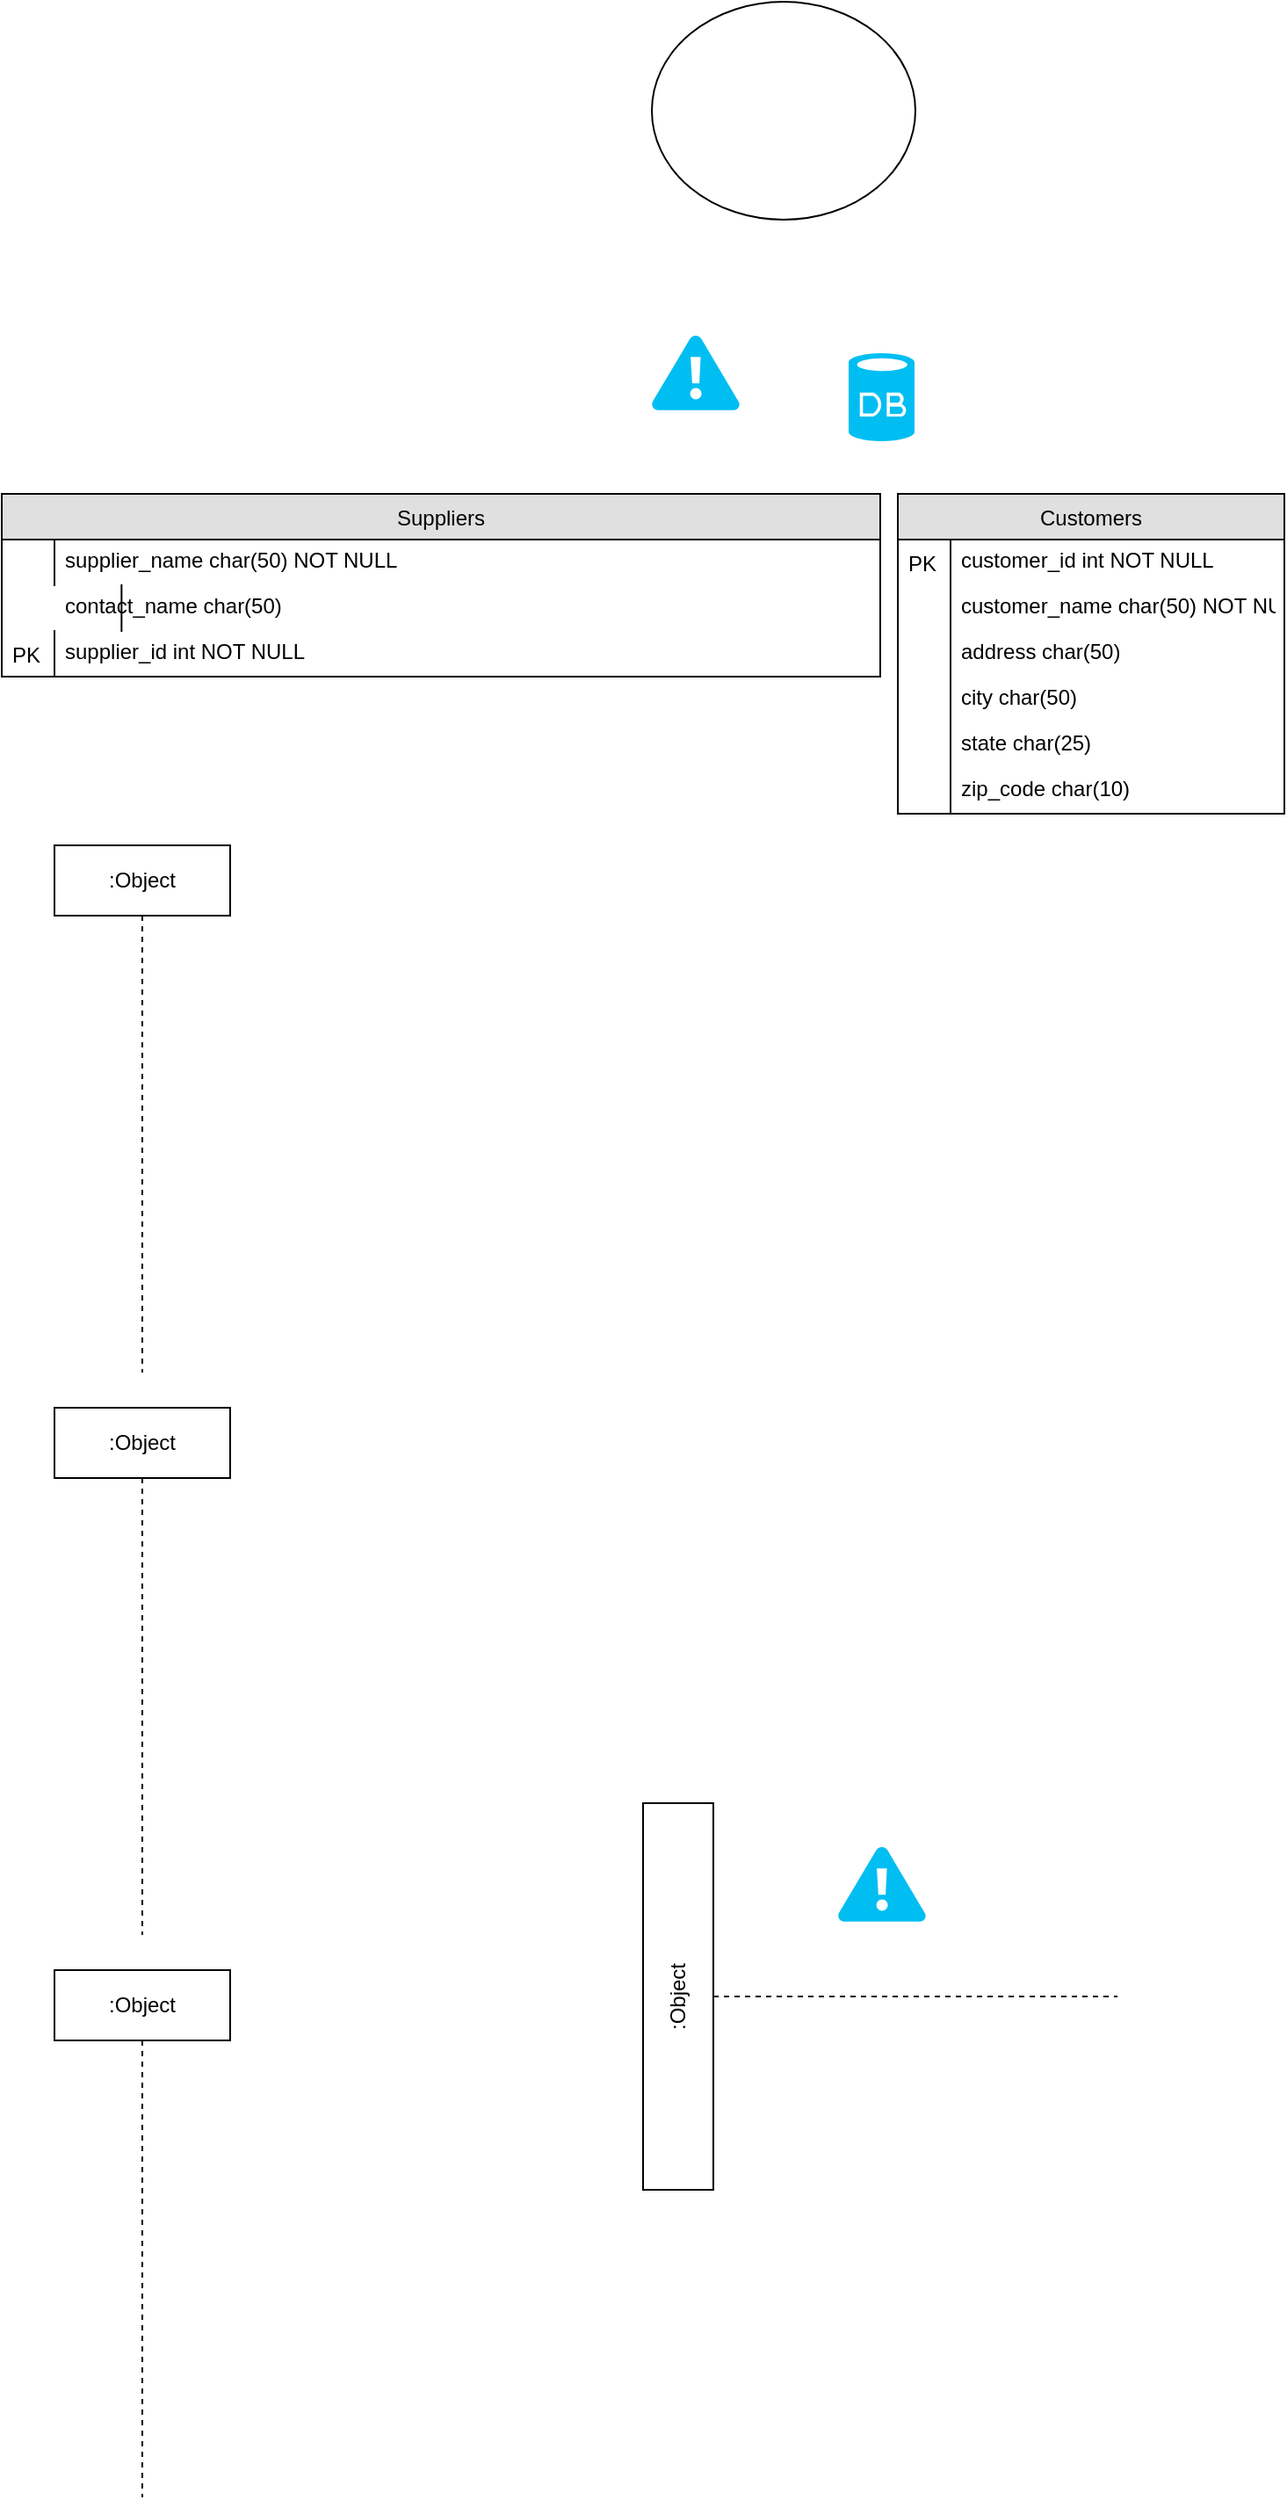 <mxfile version="12.2.4" pages="1"><diagram id="raQwEaxsFlRMUia9T6Fo" name="Page-1"><mxGraphModel dx="1741" dy="671" grid="1" gridSize="10" guides="1" tooltips="1" connect="1" arrows="1" fold="1" page="1" pageScale="1" pageWidth="827" pageHeight="1169" math="0" shadow="0"><root><mxCell id="0"/><mxCell id="1" parent="0"/><mxCell id="2" value="" style="ellipse;whiteSpace=wrap;html=1;" parent="1" vertex="1"><mxGeometry x="350" y="490" width="150" height="124" as="geometry"/></mxCell><mxCell id="3" value="Suppliers" style="swimlane;fontStyle=0;childLayout=stackLayout;horizontal=1;startSize=26;fillColor=#e0e0e0;horizontalStack=0;resizeParent=1;resizeLast=0;collapsible=1;marginBottom=0;swimlaneFillColor=#ffffff;align=center;" parent="1" vertex="1"><mxGeometry x="-20" y="770" width="500" height="104" as="geometry"/></mxCell><mxCell id="6" value="supplier_name char(50) NOT NULL" style="shape=partialRectangle;top=0;left=0;right=0;bottom=0;align=left;verticalAlign=top;spacingTop=-2;fillColor=none;spacingLeft=34;spacingRight=4;overflow=hidden;rotatable=0;points=[[0,0.5],[1,0.5]];portConstraint=eastwest;dropTarget=0;" parent="3" vertex="1"><mxGeometry y="26" width="500" height="26" as="geometry"/></mxCell><mxCell id="7" value="" style="shape=partialRectangle;top=0;left=0;bottom=0;fillColor=none;align=left;verticalAlign=middle;spacingLeft=4;spacingRight=4;overflow=hidden;rotatable=0;points=[];portConstraint=eastwest;part=1;" parent="6" vertex="1" connectable="0"><mxGeometry width="30" height="26" as="geometry"/></mxCell><mxCell id="8" value="contact_name char(50)" style="shape=partialRectangle;top=0;left=0;right=0;bottom=0;align=left;verticalAlign=top;spacingTop=-2;fillColor=none;spacingLeft=34;spacingRight=4;overflow=hidden;rotatable=0;points=[[0,0.5],[1,0.5]];portConstraint=eastwest;dropTarget=0;" parent="3" vertex="1"><mxGeometry y="52" width="500" height="26" as="geometry"/></mxCell><mxCell id="9" value="" style="shape=partialRectangle;top=0;left=0;bottom=0;fillColor=none;align=left;verticalAlign=middle;spacingLeft=4;spacingRight=4;overflow=hidden;rotatable=0;points=[];portConstraint=eastwest;part=1;" parent="8" vertex="1" connectable="0"><mxGeometry width="68.182" height="26" as="geometry"/></mxCell><mxCell id="4" value="supplier_id int NOT NULL " style="shape=partialRectangle;top=0;left=0;right=0;bottom=0;align=left;verticalAlign=top;spacingTop=-2;fillColor=none;spacingLeft=34;spacingRight=4;overflow=hidden;rotatable=0;points=[[0,0.5],[1,0.5]];portConstraint=eastwest;dropTarget=0;" parent="3" vertex="1"><mxGeometry y="78" width="500" height="26" as="geometry"/></mxCell><mxCell id="5" value="PK" style="shape=partialRectangle;top=0;left=0;bottom=0;fillColor=none;align=left;verticalAlign=middle;spacingLeft=4;spacingRight=4;overflow=hidden;rotatable=0;points=[];portConstraint=eastwest;part=1;" parent="4" vertex="1" connectable="0"><mxGeometry width="30" height="26" as="geometry"/></mxCell><mxCell id="10" value="Customers" style="swimlane;fontStyle=0;childLayout=stackLayout;horizontal=1;startSize=26;fillColor=#e0e0e0;horizontalStack=0;resizeParent=1;resizeLast=0;collapsible=1;marginBottom=0;swimlaneFillColor=#ffffff;align=center;" parent="1" vertex="1"><mxGeometry x="490" y="770" width="220" height="182" as="geometry"/></mxCell><mxCell id="11" value="customer_id int NOT NULL " style="shape=partialRectangle;top=0;left=0;right=0;bottom=0;align=left;verticalAlign=top;spacingTop=-2;fillColor=none;spacingLeft=34;spacingRight=4;overflow=hidden;rotatable=0;points=[[0,0.5],[1,0.5]];portConstraint=eastwest;dropTarget=0;" parent="10" vertex="1"><mxGeometry y="26" width="220" height="26" as="geometry"/></mxCell><mxCell id="12" value="PK" style="shape=partialRectangle;top=0;left=0;bottom=0;fillColor=none;align=left;verticalAlign=middle;spacingLeft=4;spacingRight=4;overflow=hidden;rotatable=0;points=[];portConstraint=eastwest;part=1;" parent="11" vertex="1" connectable="0"><mxGeometry width="30" height="26" as="geometry"/></mxCell><mxCell id="13" value="customer_name char(50) NOT NULL" style="shape=partialRectangle;top=0;left=0;right=0;bottom=0;align=left;verticalAlign=top;spacingTop=-2;fillColor=none;spacingLeft=34;spacingRight=4;overflow=hidden;rotatable=0;points=[[0,0.5],[1,0.5]];portConstraint=eastwest;dropTarget=0;" parent="10" vertex="1"><mxGeometry y="52" width="220" height="26" as="geometry"/></mxCell><mxCell id="14" value="" style="shape=partialRectangle;top=0;left=0;bottom=0;fillColor=none;align=left;verticalAlign=middle;spacingLeft=4;spacingRight=4;overflow=hidden;rotatable=0;points=[];portConstraint=eastwest;part=1;" parent="13" vertex="1" connectable="0"><mxGeometry width="30" height="26" as="geometry"/></mxCell><mxCell id="15" value="address char(50)" style="shape=partialRectangle;top=0;left=0;right=0;bottom=0;align=left;verticalAlign=top;spacingTop=-2;fillColor=none;spacingLeft=34;spacingRight=4;overflow=hidden;rotatable=0;points=[[0,0.5],[1,0.5]];portConstraint=eastwest;dropTarget=0;" parent="10" vertex="1"><mxGeometry y="78" width="220" height="26" as="geometry"/></mxCell><mxCell id="16" value="" style="shape=partialRectangle;top=0;left=0;bottom=0;fillColor=none;align=left;verticalAlign=middle;spacingLeft=4;spacingRight=4;overflow=hidden;rotatable=0;points=[];portConstraint=eastwest;part=1;" parent="15" vertex="1" connectable="0"><mxGeometry width="30" height="26" as="geometry"/></mxCell><mxCell id="17" value="city char(50)" style="shape=partialRectangle;top=0;left=0;right=0;bottom=0;align=left;verticalAlign=top;spacingTop=-2;fillColor=none;spacingLeft=34;spacingRight=4;overflow=hidden;rotatable=0;points=[[0,0.5],[1,0.5]];portConstraint=eastwest;dropTarget=0;" parent="10" vertex="1"><mxGeometry y="104" width="220" height="26" as="geometry"/></mxCell><mxCell id="18" value="" style="shape=partialRectangle;top=0;left=0;bottom=0;fillColor=none;align=left;verticalAlign=middle;spacingLeft=4;spacingRight=4;overflow=hidden;rotatable=0;points=[];portConstraint=eastwest;part=1;" parent="17" vertex="1" connectable="0"><mxGeometry width="30" height="26" as="geometry"/></mxCell><mxCell id="19" value="state char(25)" style="shape=partialRectangle;top=0;left=0;right=0;bottom=0;align=left;verticalAlign=top;spacingTop=-2;fillColor=none;spacingLeft=34;spacingRight=4;overflow=hidden;rotatable=0;points=[[0,0.5],[1,0.5]];portConstraint=eastwest;dropTarget=0;" parent="10" vertex="1"><mxGeometry y="130" width="220" height="26" as="geometry"/></mxCell><mxCell id="20" value="" style="shape=partialRectangle;top=0;left=0;bottom=0;fillColor=none;align=left;verticalAlign=middle;spacingLeft=4;spacingRight=4;overflow=hidden;rotatable=0;points=[];portConstraint=eastwest;part=1;" parent="19" vertex="1" connectable="0"><mxGeometry width="30" height="26" as="geometry"/></mxCell><mxCell id="21" value="zip_code char(10)" style="shape=partialRectangle;top=0;left=0;right=0;bottom=0;align=left;verticalAlign=top;spacingTop=-2;fillColor=none;spacingLeft=34;spacingRight=4;overflow=hidden;rotatable=0;points=[[0,0.5],[1,0.5]];portConstraint=eastwest;dropTarget=0;" parent="10" vertex="1"><mxGeometry y="156" width="220" height="26" as="geometry"/></mxCell><mxCell id="22" value="" style="shape=partialRectangle;top=0;left=0;bottom=0;fillColor=none;align=left;verticalAlign=middle;spacingLeft=4;spacingRight=4;overflow=hidden;rotatable=0;points=[];portConstraint=eastwest;part=1;" parent="21" vertex="1" connectable="0"><mxGeometry width="30" height="26" as="geometry"/></mxCell><mxCell id="23" value="" style="verticalLabelPosition=bottom;html=1;verticalAlign=top;align=center;strokeColor=none;fillColor=#00BEF2;shape=mxgraph.azure.azure_alert;" parent="1" vertex="1"><mxGeometry x="350" y="680" width="50" height="42.5" as="geometry"/></mxCell><mxCell id="24" value="" style="verticalLabelPosition=bottom;html=1;verticalAlign=top;align=center;strokeColor=none;fillColor=#00BEF2;shape=mxgraph.azure.database;" parent="1" vertex="1"><mxGeometry x="462" y="690" width="37.5" height="50" as="geometry"/></mxCell><mxCell id="25" value=":Object" style="shape=umlLifeline;perimeter=lifelinePerimeter;whiteSpace=wrap;html=1;container=1;collapsible=0;recursiveResize=0;outlineConnect=0;" parent="1" vertex="1"><mxGeometry x="10" y="970" width="100" height="300" as="geometry"/></mxCell><mxCell id="26" value=":Object" style="shape=umlLifeline;perimeter=lifelinePerimeter;whiteSpace=wrap;html=1;container=1;collapsible=0;recursiveResize=0;outlineConnect=0;" parent="1" vertex="1"><mxGeometry x="10" y="1290" width="100" height="300" as="geometry"/></mxCell><mxCell id="27" value=":Object" style="shape=umlLifeline;perimeter=lifelinePerimeter;whiteSpace=wrap;html=1;container=1;collapsible=0;recursiveResize=0;outlineConnect=0;" parent="1" vertex="1"><mxGeometry x="10" y="1610" width="100" height="300" as="geometry"/></mxCell><mxCell id="28" value=":Object" style="shape=umlLifeline;perimeter=lifelinePerimeter;whiteSpace=wrap;html=1;container=1;collapsible=0;recursiveResize=0;outlineConnect=0;rotation=-90;" parent="1" vertex="1"><mxGeometry x="370" y="1490" width="220" height="270" as="geometry"/></mxCell><mxCell id="29" value="" style="verticalLabelPosition=bottom;html=1;verticalAlign=top;align=center;strokeColor=none;fillColor=#00BEF2;shape=mxgraph.azure.azure_alert;" parent="28" vertex="1"><mxGeometry x="86" y="50" width="50" height="42.5" as="geometry"/></mxCell></root></mxGraphModel></diagram></mxfile>